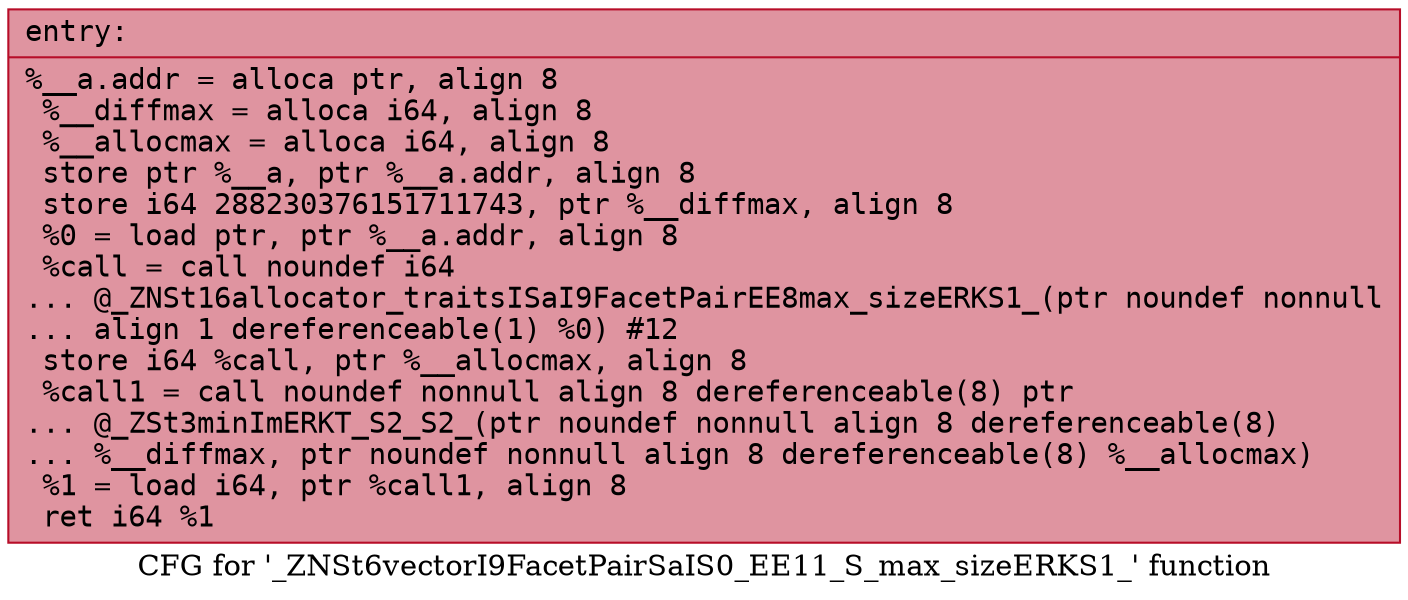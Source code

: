 digraph "CFG for '_ZNSt6vectorI9FacetPairSaIS0_EE11_S_max_sizeERKS1_' function" {
	label="CFG for '_ZNSt6vectorI9FacetPairSaIS0_EE11_S_max_sizeERKS1_' function";

	Node0x5606e013afe0 [shape=record,color="#b70d28ff", style=filled, fillcolor="#b70d2870" fontname="Courier",label="{entry:\l|  %__a.addr = alloca ptr, align 8\l  %__diffmax = alloca i64, align 8\l  %__allocmax = alloca i64, align 8\l  store ptr %__a, ptr %__a.addr, align 8\l  store i64 288230376151711743, ptr %__diffmax, align 8\l  %0 = load ptr, ptr %__a.addr, align 8\l  %call = call noundef i64\l... @_ZNSt16allocator_traitsISaI9FacetPairEE8max_sizeERKS1_(ptr noundef nonnull\l... align 1 dereferenceable(1) %0) #12\l  store i64 %call, ptr %__allocmax, align 8\l  %call1 = call noundef nonnull align 8 dereferenceable(8) ptr\l... @_ZSt3minImERKT_S2_S2_(ptr noundef nonnull align 8 dereferenceable(8)\l... %__diffmax, ptr noundef nonnull align 8 dereferenceable(8) %__allocmax)\l  %1 = load i64, ptr %call1, align 8\l  ret i64 %1\l}"];
}
